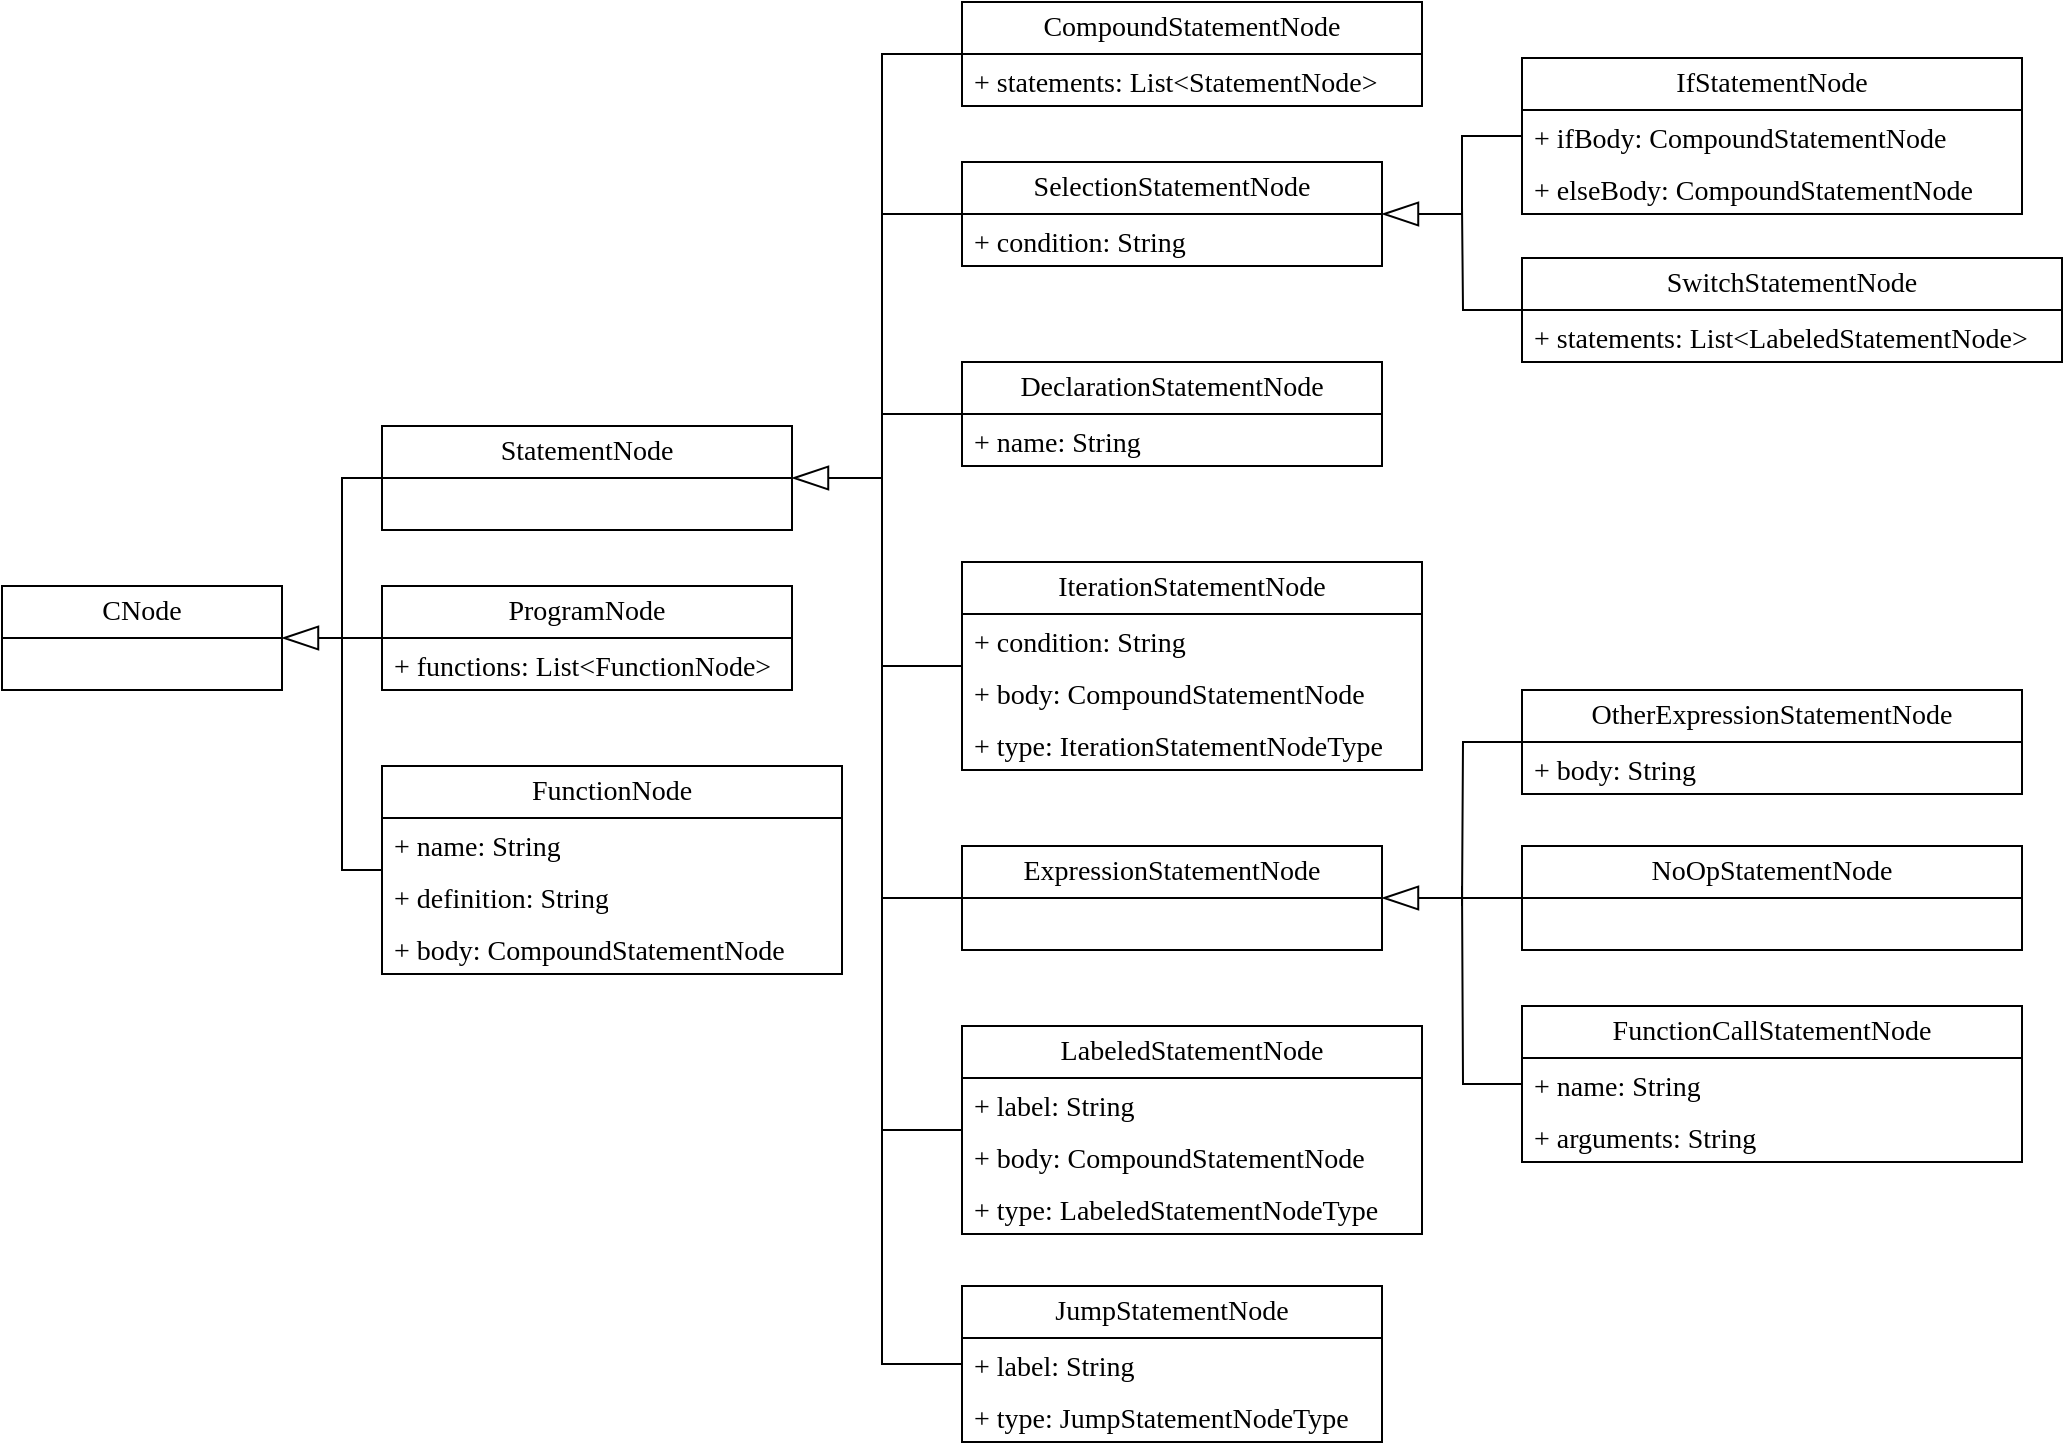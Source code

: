 <mxfile version="21.1.2" type="device">
  <diagram name="Page-1" id="idJuFPYn9hV5yrZdCupl">
    <mxGraphModel dx="1773" dy="1025" grid="1" gridSize="10" guides="1" tooltips="1" connect="1" arrows="1" fold="1" page="1" pageScale="1" pageWidth="1169" pageHeight="827" math="0" shadow="0">
      <root>
        <mxCell id="0" />
        <mxCell id="1" parent="0" />
        <mxCell id="EEpnmldtAj-1UgnT-heI-1" value="CNode" style="swimlane;fontStyle=0;childLayout=stackLayout;horizontal=1;startSize=26;fillColor=none;horizontalStack=0;resizeParent=1;resizeParentMax=0;resizeLast=0;collapsible=1;marginBottom=0;whiteSpace=wrap;html=1;fontFamily=Times New Roman;fontSize=14;" vertex="1" parent="1">
          <mxGeometry x="70" y="345" width="140" height="52" as="geometry" />
        </mxCell>
        <mxCell id="EEpnmldtAj-1UgnT-heI-149" style="edgeStyle=orthogonalEdgeStyle;rounded=0;orthogonalLoop=1;jettySize=auto;html=1;endArrow=none;endFill=0;fontFamily=Times New Roman;fontSize=14;" edge="1" parent="1" source="EEpnmldtAj-1UgnT-heI-97">
          <mxGeometry relative="1" as="geometry">
            <mxPoint x="510" y="159" as="targetPoint" />
          </mxGeometry>
        </mxCell>
        <mxCell id="EEpnmldtAj-1UgnT-heI-97" value="SelectionStatementNode" style="swimlane;fontStyle=0;childLayout=stackLayout;horizontal=1;startSize=26;fillColor=none;horizontalStack=0;resizeParent=1;resizeParentMax=0;resizeLast=0;collapsible=1;marginBottom=0;whiteSpace=wrap;html=1;fontFamily=Times New Roman;fontSize=14;" vertex="1" parent="1">
          <mxGeometry x="550" y="133" width="210" height="52" as="geometry" />
        </mxCell>
        <mxCell id="EEpnmldtAj-1UgnT-heI-98" value="+ condition: String&amp;nbsp;" style="text;strokeColor=none;fillColor=none;align=left;verticalAlign=top;spacingLeft=4;spacingRight=4;overflow=hidden;rotatable=0;points=[[0,0.5],[1,0.5]];portConstraint=eastwest;whiteSpace=wrap;html=1;fontFamily=Times New Roman;fontSize=14;" vertex="1" parent="EEpnmldtAj-1UgnT-heI-97">
          <mxGeometry y="26" width="210" height="26" as="geometry" />
        </mxCell>
        <mxCell id="EEpnmldtAj-1UgnT-heI-163" style="edgeStyle=orthogonalEdgeStyle;rounded=0;orthogonalLoop=1;jettySize=auto;html=1;endArrow=none;endFill=0;" edge="1" parent="1" source="EEpnmldtAj-1UgnT-heI-99">
          <mxGeometry relative="1" as="geometry">
            <mxPoint x="230" y="371" as="targetPoint" />
          </mxGeometry>
        </mxCell>
        <mxCell id="EEpnmldtAj-1UgnT-heI-99" value="ProgramNode" style="swimlane;fontStyle=0;childLayout=stackLayout;horizontal=1;startSize=26;fillColor=none;horizontalStack=0;resizeParent=1;resizeParentMax=0;resizeLast=0;collapsible=1;marginBottom=0;whiteSpace=wrap;html=1;fontFamily=Times New Roman;fontSize=14;" vertex="1" parent="1">
          <mxGeometry x="260" y="345" width="205" height="52" as="geometry" />
        </mxCell>
        <mxCell id="EEpnmldtAj-1UgnT-heI-100" value="+ functions: List&amp;lt;FunctionNode&amp;gt;" style="text;strokeColor=none;fillColor=none;align=left;verticalAlign=top;spacingLeft=4;spacingRight=4;overflow=hidden;rotatable=0;points=[[0,0.5],[1,0.5]];portConstraint=eastwest;whiteSpace=wrap;html=1;fontFamily=Times New Roman;fontSize=14;" vertex="1" parent="EEpnmldtAj-1UgnT-heI-99">
          <mxGeometry y="26" width="205" height="26" as="geometry" />
        </mxCell>
        <mxCell id="EEpnmldtAj-1UgnT-heI-162" style="edgeStyle=orthogonalEdgeStyle;rounded=0;orthogonalLoop=1;jettySize=auto;html=1;endArrow=none;endFill=0;" edge="1" parent="1" source="EEpnmldtAj-1UgnT-heI-101">
          <mxGeometry relative="1" as="geometry">
            <mxPoint x="240" y="365" as="targetPoint" />
          </mxGeometry>
        </mxCell>
        <mxCell id="EEpnmldtAj-1UgnT-heI-101" value="FunctionNode" style="swimlane;fontStyle=0;childLayout=stackLayout;horizontal=1;startSize=26;fillColor=none;horizontalStack=0;resizeParent=1;resizeParentMax=0;resizeLast=0;collapsible=1;marginBottom=0;whiteSpace=wrap;html=1;fontFamily=Times New Roman;fontSize=14;" vertex="1" parent="1">
          <mxGeometry x="260" y="435" width="230" height="104" as="geometry" />
        </mxCell>
        <mxCell id="EEpnmldtAj-1UgnT-heI-102" value="+ name: String" style="text;strokeColor=none;fillColor=none;align=left;verticalAlign=top;spacingLeft=4;spacingRight=4;overflow=hidden;rotatable=0;points=[[0,0.5],[1,0.5]];portConstraint=eastwest;whiteSpace=wrap;html=1;fontFamily=Times New Roman;fontSize=14;" vertex="1" parent="EEpnmldtAj-1UgnT-heI-101">
          <mxGeometry y="26" width="230" height="26" as="geometry" />
        </mxCell>
        <mxCell id="EEpnmldtAj-1UgnT-heI-105" value="+ definition: String" style="text;strokeColor=none;fillColor=none;align=left;verticalAlign=top;spacingLeft=4;spacingRight=4;overflow=hidden;rotatable=0;points=[[0,0.5],[1,0.5]];portConstraint=eastwest;whiteSpace=wrap;html=1;fontFamily=Times New Roman;fontSize=14;" vertex="1" parent="EEpnmldtAj-1UgnT-heI-101">
          <mxGeometry y="52" width="230" height="26" as="geometry" />
        </mxCell>
        <mxCell id="EEpnmldtAj-1UgnT-heI-106" value="+ body: CompoundStatementNode" style="text;strokeColor=none;fillColor=none;align=left;verticalAlign=top;spacingLeft=4;spacingRight=4;overflow=hidden;rotatable=0;points=[[0,0.5],[1,0.5]];portConstraint=eastwest;whiteSpace=wrap;html=1;fontFamily=Times New Roman;fontSize=14;" vertex="1" parent="EEpnmldtAj-1UgnT-heI-101">
          <mxGeometry y="78" width="230" height="26" as="geometry" />
        </mxCell>
        <mxCell id="EEpnmldtAj-1UgnT-heI-161" style="edgeStyle=orthogonalEdgeStyle;rounded=0;orthogonalLoop=1;jettySize=auto;html=1;entryX=1;entryY=0.5;entryDx=0;entryDy=0;endArrow=blockThin;endFill=0;endSize=16;" edge="1" parent="1" source="EEpnmldtAj-1UgnT-heI-103" target="EEpnmldtAj-1UgnT-heI-1">
          <mxGeometry relative="1" as="geometry">
            <Array as="points">
              <mxPoint x="240" y="291" />
              <mxPoint x="240" y="371" />
            </Array>
          </mxGeometry>
        </mxCell>
        <mxCell id="EEpnmldtAj-1UgnT-heI-103" value="StatementNode" style="swimlane;fontStyle=0;childLayout=stackLayout;horizontal=1;startSize=26;fillColor=none;horizontalStack=0;resizeParent=1;resizeParentMax=0;resizeLast=0;collapsible=1;marginBottom=0;whiteSpace=wrap;html=1;fontFamily=Times New Roman;fontSize=14;" vertex="1" parent="1">
          <mxGeometry x="260" y="265" width="205" height="52" as="geometry" />
        </mxCell>
        <mxCell id="EEpnmldtAj-1UgnT-heI-151" style="edgeStyle=orthogonalEdgeStyle;rounded=0;orthogonalLoop=1;jettySize=auto;html=1;endArrow=none;endFill=0;fontFamily=Times New Roman;fontSize=14;" edge="1" parent="1" source="EEpnmldtAj-1UgnT-heI-107">
          <mxGeometry relative="1" as="geometry">
            <mxPoint x="510" y="259.0" as="targetPoint" />
          </mxGeometry>
        </mxCell>
        <mxCell id="EEpnmldtAj-1UgnT-heI-107" value="DeclarationStatementNode" style="swimlane;fontStyle=0;childLayout=stackLayout;horizontal=1;startSize=26;fillColor=none;horizontalStack=0;resizeParent=1;resizeParentMax=0;resizeLast=0;collapsible=1;marginBottom=0;whiteSpace=wrap;html=1;fontFamily=Times New Roman;fontSize=14;" vertex="1" parent="1">
          <mxGeometry x="550" y="233" width="210" height="52" as="geometry" />
        </mxCell>
        <mxCell id="EEpnmldtAj-1UgnT-heI-108" value="+ name: String&amp;nbsp;" style="text;strokeColor=none;fillColor=none;align=left;verticalAlign=top;spacingLeft=4;spacingRight=4;overflow=hidden;rotatable=0;points=[[0,0.5],[1,0.5]];portConstraint=eastwest;whiteSpace=wrap;html=1;fontFamily=Times New Roman;fontSize=14;" vertex="1" parent="EEpnmldtAj-1UgnT-heI-107">
          <mxGeometry y="26" width="210" height="26" as="geometry" />
        </mxCell>
        <mxCell id="EEpnmldtAj-1UgnT-heI-152" style="edgeStyle=orthogonalEdgeStyle;rounded=0;orthogonalLoop=1;jettySize=auto;html=1;endArrow=none;endFill=0;fontFamily=Times New Roman;fontSize=14;" edge="1" parent="1" source="EEpnmldtAj-1UgnT-heI-115">
          <mxGeometry relative="1" as="geometry">
            <mxPoint x="510" y="385" as="targetPoint" />
          </mxGeometry>
        </mxCell>
        <mxCell id="EEpnmldtAj-1UgnT-heI-115" value="IterationStatementNode" style="swimlane;fontStyle=0;childLayout=stackLayout;horizontal=1;startSize=26;fillColor=none;horizontalStack=0;resizeParent=1;resizeParentMax=0;resizeLast=0;collapsible=1;marginBottom=0;whiteSpace=wrap;html=1;fontFamily=Times New Roman;fontSize=14;" vertex="1" parent="1">
          <mxGeometry x="550" y="333" width="230" height="104" as="geometry" />
        </mxCell>
        <mxCell id="EEpnmldtAj-1UgnT-heI-116" value="+ condition: String" style="text;strokeColor=none;fillColor=none;align=left;verticalAlign=top;spacingLeft=4;spacingRight=4;overflow=hidden;rotatable=0;points=[[0,0.5],[1,0.5]];portConstraint=eastwest;whiteSpace=wrap;html=1;fontFamily=Times New Roman;fontSize=14;" vertex="1" parent="EEpnmldtAj-1UgnT-heI-115">
          <mxGeometry y="26" width="230" height="26" as="geometry" />
        </mxCell>
        <mxCell id="EEpnmldtAj-1UgnT-heI-117" value="+ body: CompoundStatementNode" style="text;strokeColor=none;fillColor=none;align=left;verticalAlign=top;spacingLeft=4;spacingRight=4;overflow=hidden;rotatable=0;points=[[0,0.5],[1,0.5]];portConstraint=eastwest;whiteSpace=wrap;html=1;fontFamily=Times New Roman;fontSize=14;" vertex="1" parent="EEpnmldtAj-1UgnT-heI-115">
          <mxGeometry y="52" width="230" height="26" as="geometry" />
        </mxCell>
        <mxCell id="EEpnmldtAj-1UgnT-heI-118" value="+ type: IterationStatementNodeType" style="text;strokeColor=none;fillColor=none;align=left;verticalAlign=top;spacingLeft=4;spacingRight=4;overflow=hidden;rotatable=0;points=[[0,0.5],[1,0.5]];portConstraint=eastwest;whiteSpace=wrap;html=1;fontFamily=Times New Roman;fontSize=14;" vertex="1" parent="EEpnmldtAj-1UgnT-heI-115">
          <mxGeometry y="78" width="230" height="26" as="geometry" />
        </mxCell>
        <mxCell id="EEpnmldtAj-1UgnT-heI-154" style="edgeStyle=orthogonalEdgeStyle;rounded=0;orthogonalLoop=1;jettySize=auto;html=1;endArrow=none;endFill=0;fontFamily=Times New Roman;fontSize=14;" edge="1" parent="1" source="EEpnmldtAj-1UgnT-heI-119">
          <mxGeometry relative="1" as="geometry">
            <mxPoint x="510" y="617" as="targetPoint" />
          </mxGeometry>
        </mxCell>
        <mxCell id="EEpnmldtAj-1UgnT-heI-119" value="LabeledStatementNode" style="swimlane;fontStyle=0;childLayout=stackLayout;horizontal=1;startSize=26;fillColor=none;horizontalStack=0;resizeParent=1;resizeParentMax=0;resizeLast=0;collapsible=1;marginBottom=0;whiteSpace=wrap;html=1;fontFamily=Times New Roman;fontSize=14;" vertex="1" parent="1">
          <mxGeometry x="550" y="565" width="230" height="104" as="geometry" />
        </mxCell>
        <mxCell id="EEpnmldtAj-1UgnT-heI-120" value="+ label: String" style="text;strokeColor=none;fillColor=none;align=left;verticalAlign=top;spacingLeft=4;spacingRight=4;overflow=hidden;rotatable=0;points=[[0,0.5],[1,0.5]];portConstraint=eastwest;whiteSpace=wrap;html=1;fontFamily=Times New Roman;fontSize=14;" vertex="1" parent="EEpnmldtAj-1UgnT-heI-119">
          <mxGeometry y="26" width="230" height="26" as="geometry" />
        </mxCell>
        <mxCell id="EEpnmldtAj-1UgnT-heI-121" value="+ body: CompoundStatementNode" style="text;strokeColor=none;fillColor=none;align=left;verticalAlign=top;spacingLeft=4;spacingRight=4;overflow=hidden;rotatable=0;points=[[0,0.5],[1,0.5]];portConstraint=eastwest;whiteSpace=wrap;html=1;fontFamily=Times New Roman;fontSize=14;" vertex="1" parent="EEpnmldtAj-1UgnT-heI-119">
          <mxGeometry y="52" width="230" height="26" as="geometry" />
        </mxCell>
        <mxCell id="EEpnmldtAj-1UgnT-heI-122" value="+ type: LabeledStatementNodeType" style="text;strokeColor=none;fillColor=none;align=left;verticalAlign=top;spacingLeft=4;spacingRight=4;overflow=hidden;rotatable=0;points=[[0,0.5],[1,0.5]];portConstraint=eastwest;whiteSpace=wrap;html=1;fontFamily=Times New Roman;fontSize=14;" vertex="1" parent="EEpnmldtAj-1UgnT-heI-119">
          <mxGeometry y="78" width="230" height="26" as="geometry" />
        </mxCell>
        <mxCell id="EEpnmldtAj-1UgnT-heI-150" style="edgeStyle=orthogonalEdgeStyle;rounded=0;orthogonalLoop=1;jettySize=auto;html=1;endArrow=none;endFill=0;fontFamily=Times New Roman;fontSize=14;" edge="1" parent="1" source="EEpnmldtAj-1UgnT-heI-127">
          <mxGeometry relative="1" as="geometry">
            <mxPoint x="510" y="285" as="targetPoint" />
            <Array as="points">
              <mxPoint x="510" y="734" />
              <mxPoint x="510" y="285" />
            </Array>
          </mxGeometry>
        </mxCell>
        <mxCell id="EEpnmldtAj-1UgnT-heI-127" value="JumpStatementNode" style="swimlane;fontStyle=0;childLayout=stackLayout;horizontal=1;startSize=26;fillColor=none;horizontalStack=0;resizeParent=1;resizeParentMax=0;resizeLast=0;collapsible=1;marginBottom=0;whiteSpace=wrap;html=1;fontFamily=Times New Roman;fontSize=14;" vertex="1" parent="1">
          <mxGeometry x="550" y="695" width="210" height="78" as="geometry" />
        </mxCell>
        <mxCell id="EEpnmldtAj-1UgnT-heI-128" value="+ label: String&amp;nbsp;" style="text;strokeColor=none;fillColor=none;align=left;verticalAlign=top;spacingLeft=4;spacingRight=4;overflow=hidden;rotatable=0;points=[[0,0.5],[1,0.5]];portConstraint=eastwest;whiteSpace=wrap;html=1;fontFamily=Times New Roman;fontSize=14;" vertex="1" parent="EEpnmldtAj-1UgnT-heI-127">
          <mxGeometry y="26" width="210" height="26" as="geometry" />
        </mxCell>
        <mxCell id="EEpnmldtAj-1UgnT-heI-129" value="+ type: JumpStatementNodeType" style="text;strokeColor=none;fillColor=none;align=left;verticalAlign=top;spacingLeft=4;spacingRight=4;overflow=hidden;rotatable=0;points=[[0,0.5],[1,0.5]];portConstraint=eastwest;whiteSpace=wrap;html=1;fontFamily=Times New Roman;fontSize=14;" vertex="1" parent="EEpnmldtAj-1UgnT-heI-127">
          <mxGeometry y="52" width="210" height="26" as="geometry" />
        </mxCell>
        <mxCell id="EEpnmldtAj-1UgnT-heI-153" style="edgeStyle=orthogonalEdgeStyle;rounded=0;orthogonalLoop=1;jettySize=auto;html=1;endArrow=none;endFill=0;fontFamily=Times New Roman;fontSize=14;" edge="1" parent="1" source="EEpnmldtAj-1UgnT-heI-130">
          <mxGeometry relative="1" as="geometry">
            <mxPoint x="510" y="501" as="targetPoint" />
          </mxGeometry>
        </mxCell>
        <mxCell id="EEpnmldtAj-1UgnT-heI-130" value="ExpressionStatementNode" style="swimlane;fontStyle=0;childLayout=stackLayout;horizontal=1;startSize=26;fillColor=none;horizontalStack=0;resizeParent=1;resizeParentMax=0;resizeLast=0;collapsible=1;marginBottom=0;whiteSpace=wrap;html=1;fontFamily=Times New Roman;fontSize=14;" vertex="1" parent="1">
          <mxGeometry x="550" y="475" width="210" height="52" as="geometry" />
        </mxCell>
        <mxCell id="EEpnmldtAj-1UgnT-heI-147" style="edgeStyle=orthogonalEdgeStyle;rounded=0;orthogonalLoop=1;jettySize=auto;html=1;entryX=1;entryY=0.5;entryDx=0;entryDy=0;endArrow=blockThin;endFill=0;endSize=16;fontFamily=Times New Roman;fontSize=14;" edge="1" parent="1" source="EEpnmldtAj-1UgnT-heI-132" target="EEpnmldtAj-1UgnT-heI-103">
          <mxGeometry relative="1" as="geometry">
            <Array as="points">
              <mxPoint x="510" y="79" />
              <mxPoint x="510" y="291" />
            </Array>
          </mxGeometry>
        </mxCell>
        <mxCell id="EEpnmldtAj-1UgnT-heI-132" value="CompoundStatementNode" style="swimlane;fontStyle=0;childLayout=stackLayout;horizontal=1;startSize=26;fillColor=none;horizontalStack=0;resizeParent=1;resizeParentMax=0;resizeLast=0;collapsible=1;marginBottom=0;whiteSpace=wrap;html=1;fontFamily=Times New Roman;fontSize=14;" vertex="1" parent="1">
          <mxGeometry x="550" y="53" width="230" height="52" as="geometry" />
        </mxCell>
        <mxCell id="EEpnmldtAj-1UgnT-heI-133" value="+ statements: List&amp;lt;StatementNode&amp;gt;" style="text;strokeColor=none;fillColor=none;align=left;verticalAlign=top;spacingLeft=4;spacingRight=4;overflow=hidden;rotatable=0;points=[[0,0.5],[1,0.5]];portConstraint=eastwest;whiteSpace=wrap;html=1;fontFamily=Times New Roman;fontSize=14;" vertex="1" parent="EEpnmldtAj-1UgnT-heI-132">
          <mxGeometry y="26" width="230" height="26" as="geometry" />
        </mxCell>
        <mxCell id="EEpnmldtAj-1UgnT-heI-134" value="IfStatementNode" style="swimlane;fontStyle=0;childLayout=stackLayout;horizontal=1;startSize=26;fillColor=none;horizontalStack=0;resizeParent=1;resizeParentMax=0;resizeLast=0;collapsible=1;marginBottom=0;whiteSpace=wrap;html=1;fontFamily=Times New Roman;fontSize=14;" vertex="1" parent="1">
          <mxGeometry x="830" y="81" width="250" height="78" as="geometry" />
        </mxCell>
        <mxCell id="EEpnmldtAj-1UgnT-heI-135" value="+ ifBody: CompoundStatementNode" style="text;strokeColor=none;fillColor=none;align=left;verticalAlign=top;spacingLeft=4;spacingRight=4;overflow=hidden;rotatable=0;points=[[0,0.5],[1,0.5]];portConstraint=eastwest;whiteSpace=wrap;html=1;fontFamily=Times New Roman;fontSize=14;" vertex="1" parent="EEpnmldtAj-1UgnT-heI-134">
          <mxGeometry y="26" width="250" height="26" as="geometry" />
        </mxCell>
        <mxCell id="EEpnmldtAj-1UgnT-heI-136" value="+ elseBody: CompoundStatementNode" style="text;strokeColor=none;fillColor=none;align=left;verticalAlign=top;spacingLeft=4;spacingRight=4;overflow=hidden;rotatable=0;points=[[0,0.5],[1,0.5]];portConstraint=eastwest;whiteSpace=wrap;html=1;fontFamily=Times New Roman;fontSize=14;" vertex="1" parent="EEpnmldtAj-1UgnT-heI-134">
          <mxGeometry y="52" width="250" height="26" as="geometry" />
        </mxCell>
        <mxCell id="EEpnmldtAj-1UgnT-heI-156" style="edgeStyle=orthogonalEdgeStyle;rounded=0;orthogonalLoop=1;jettySize=auto;html=1;exitX=0;exitY=0.5;exitDx=0;exitDy=0;endArrow=none;endFill=0;fontFamily=Times New Roman;fontSize=14;" edge="1" parent="1" source="EEpnmldtAj-1UgnT-heI-137">
          <mxGeometry relative="1" as="geometry">
            <mxPoint x="800.0" y="155" as="targetPoint" />
          </mxGeometry>
        </mxCell>
        <mxCell id="EEpnmldtAj-1UgnT-heI-137" value="SwitchStatementNode" style="swimlane;fontStyle=0;childLayout=stackLayout;horizontal=1;startSize=26;fillColor=none;horizontalStack=0;resizeParent=1;resizeParentMax=0;resizeLast=0;collapsible=1;marginBottom=0;whiteSpace=wrap;html=1;fontFamily=Times New Roman;fontSize=14;" vertex="1" parent="1">
          <mxGeometry x="830" y="181" width="270" height="52" as="geometry" />
        </mxCell>
        <mxCell id="EEpnmldtAj-1UgnT-heI-138" value="+ statements: List&amp;lt;LabeledStatementNode&amp;gt;" style="text;strokeColor=none;fillColor=none;align=left;verticalAlign=top;spacingLeft=4;spacingRight=4;overflow=hidden;rotatable=0;points=[[0,0.5],[1,0.5]];portConstraint=eastwest;whiteSpace=wrap;html=1;fontFamily=Times New Roman;fontSize=14;" vertex="1" parent="EEpnmldtAj-1UgnT-heI-137">
          <mxGeometry y="26" width="270" height="26" as="geometry" />
        </mxCell>
        <mxCell id="EEpnmldtAj-1UgnT-heI-139" value="FunctionCallStatementNode" style="swimlane;fontStyle=0;childLayout=stackLayout;horizontal=1;startSize=26;fillColor=none;horizontalStack=0;resizeParent=1;resizeParentMax=0;resizeLast=0;collapsible=1;marginBottom=0;whiteSpace=wrap;html=1;fontFamily=Times New Roman;fontSize=14;" vertex="1" parent="1">
          <mxGeometry x="830" y="555" width="250" height="78" as="geometry" />
        </mxCell>
        <mxCell id="EEpnmldtAj-1UgnT-heI-160" style="edgeStyle=orthogonalEdgeStyle;rounded=0;orthogonalLoop=1;jettySize=auto;html=1;endArrow=none;endFill=0;fontFamily=Times New Roman;fontSize=14;" edge="1" parent="EEpnmldtAj-1UgnT-heI-139" source="EEpnmldtAj-1UgnT-heI-140">
          <mxGeometry relative="1" as="geometry">
            <mxPoint x="-30" y="-60" as="targetPoint" />
          </mxGeometry>
        </mxCell>
        <mxCell id="EEpnmldtAj-1UgnT-heI-140" value="+ name: String" style="text;strokeColor=none;fillColor=none;align=left;verticalAlign=top;spacingLeft=4;spacingRight=4;overflow=hidden;rotatable=0;points=[[0,0.5],[1,0.5]];portConstraint=eastwest;whiteSpace=wrap;html=1;fontFamily=Times New Roman;fontSize=14;" vertex="1" parent="EEpnmldtAj-1UgnT-heI-139">
          <mxGeometry y="26" width="250" height="26" as="geometry" />
        </mxCell>
        <mxCell id="EEpnmldtAj-1UgnT-heI-141" value="+ arguments: String" style="text;strokeColor=none;fillColor=none;align=left;verticalAlign=top;spacingLeft=4;spacingRight=4;overflow=hidden;rotatable=0;points=[[0,0.5],[1,0.5]];portConstraint=eastwest;whiteSpace=wrap;html=1;fontFamily=Times New Roman;fontSize=14;" vertex="1" parent="EEpnmldtAj-1UgnT-heI-139">
          <mxGeometry y="52" width="250" height="26" as="geometry" />
        </mxCell>
        <mxCell id="EEpnmldtAj-1UgnT-heI-159" style="edgeStyle=orthogonalEdgeStyle;rounded=0;orthogonalLoop=1;jettySize=auto;html=1;endArrow=none;endFill=0;fontFamily=Times New Roman;fontSize=14;" edge="1" parent="1" source="EEpnmldtAj-1UgnT-heI-142">
          <mxGeometry relative="1" as="geometry">
            <mxPoint x="800" y="505" as="targetPoint" />
          </mxGeometry>
        </mxCell>
        <mxCell id="EEpnmldtAj-1UgnT-heI-142" value="OtherExpressionStatementNode" style="swimlane;fontStyle=0;childLayout=stackLayout;horizontal=1;startSize=26;fillColor=none;horizontalStack=0;resizeParent=1;resizeParentMax=0;resizeLast=0;collapsible=1;marginBottom=0;whiteSpace=wrap;html=1;fontFamily=Times New Roman;fontSize=14;" vertex="1" parent="1">
          <mxGeometry x="830" y="397" width="250" height="52" as="geometry" />
        </mxCell>
        <mxCell id="EEpnmldtAj-1UgnT-heI-143" value="+ body: String" style="text;strokeColor=none;fillColor=none;align=left;verticalAlign=top;spacingLeft=4;spacingRight=4;overflow=hidden;rotatable=0;points=[[0,0.5],[1,0.5]];portConstraint=eastwest;whiteSpace=wrap;html=1;fontFamily=Times New Roman;fontSize=14;" vertex="1" parent="EEpnmldtAj-1UgnT-heI-142">
          <mxGeometry y="26" width="250" height="26" as="geometry" />
        </mxCell>
        <mxCell id="EEpnmldtAj-1UgnT-heI-158" style="edgeStyle=orthogonalEdgeStyle;rounded=0;orthogonalLoop=1;jettySize=auto;html=1;entryX=1;entryY=0.5;entryDx=0;entryDy=0;endArrow=blockThin;endFill=0;endSize=16;fontFamily=Times New Roman;fontSize=14;" edge="1" parent="1" source="EEpnmldtAj-1UgnT-heI-145" target="EEpnmldtAj-1UgnT-heI-130">
          <mxGeometry relative="1" as="geometry" />
        </mxCell>
        <mxCell id="EEpnmldtAj-1UgnT-heI-145" value="NoOpStatementNode" style="swimlane;fontStyle=0;childLayout=stackLayout;horizontal=1;startSize=26;fillColor=none;horizontalStack=0;resizeParent=1;resizeParentMax=0;resizeLast=0;collapsible=1;marginBottom=0;whiteSpace=wrap;html=1;fontFamily=Times New Roman;fontSize=14;" vertex="1" parent="1">
          <mxGeometry x="830" y="475" width="250" height="52" as="geometry" />
        </mxCell>
        <mxCell id="EEpnmldtAj-1UgnT-heI-155" style="edgeStyle=orthogonalEdgeStyle;rounded=0;orthogonalLoop=1;jettySize=auto;html=1;endArrow=blockThin;endFill=0;endSize=16;fontFamily=Times New Roman;fontSize=14;" edge="1" parent="1" source="EEpnmldtAj-1UgnT-heI-135" target="EEpnmldtAj-1UgnT-heI-97">
          <mxGeometry relative="1" as="geometry" />
        </mxCell>
      </root>
    </mxGraphModel>
  </diagram>
</mxfile>
